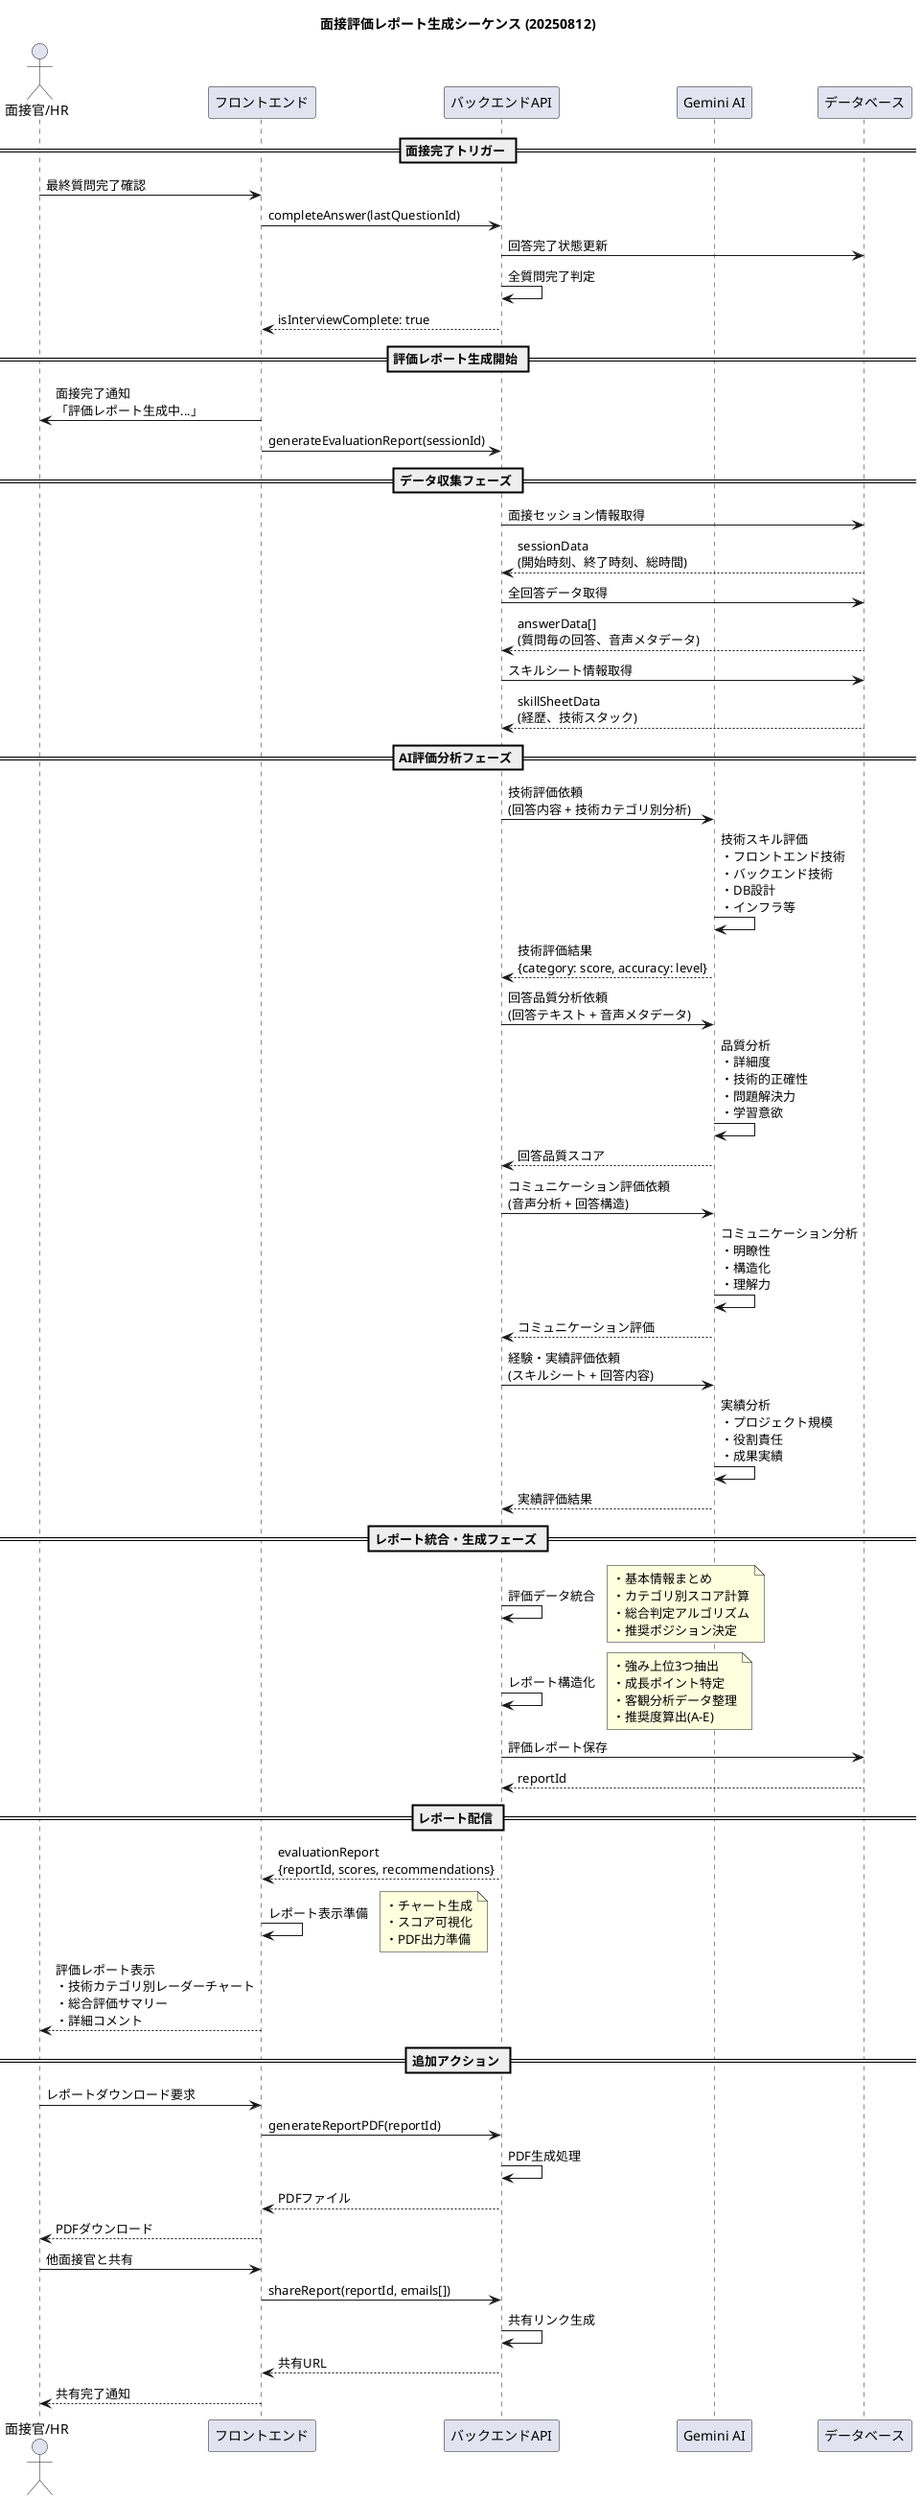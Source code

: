 @startuml 面接評価レポート生成シーケンス
title 面接評価レポート生成シーケンス (20250812)

actor User as "面接官/HR"
participant Frontend as "フロントエンド"
participant Backend as "バックエンドAPI"
participant GeminiAI as "Gemini AI"
participant Database as "データベース"

== 面接完了トリガー ==
User -> Frontend: 最終質問完了確認
Frontend -> Backend: completeAnswer(lastQuestionId)
Backend -> Database: 回答完了状態更新
Backend -> Backend: 全質問完了判定
Backend --> Frontend: isInterviewComplete: true

== 評価レポート生成開始 ==
Frontend -> User: 面接完了通知\n「評価レポート生成中...」
Frontend -> Backend: generateEvaluationReport(sessionId)

== データ収集フェーズ ==
Backend -> Database: 面接セッション情報取得
Database --> Backend: sessionData\n(開始時刻、終了時刻、総時間)

Backend -> Database: 全回答データ取得
Database --> Backend: answerData[]\n(質問毎の回答、音声メタデータ)

Backend -> Database: スキルシート情報取得  
Database --> Backend: skillSheetData\n(経歴、技術スタック)

== AI評価分析フェーズ ==
Backend -> GeminiAI: 技術評価依頼\n(回答内容 + 技術カテゴリ別分析)
GeminiAI -> GeminiAI: 技術スキル評価\n・フロントエンド技術\n・バックエンド技術\n・DB設計\n・インフラ等
GeminiAI --> Backend: 技術評価結果\n{category: score, accuracy: level}

Backend -> GeminiAI: 回答品質分析依頼\n(回答テキスト + 音声メタデータ)
GeminiAI -> GeminiAI: 品質分析\n・詳細度\n・技術的正確性\n・問題解決力\n・学習意欲
GeminiAI --> Backend: 回答品質スコア

Backend -> GeminiAI: コミュニケーション評価依頼\n(音声分析 + 回答構造)
GeminiAI -> GeminiAI: コミュニケーション分析\n・明瞭性\n・構造化\n・理解力
GeminiAI --> Backend: コミュニケーション評価

Backend -> GeminiAI: 経験・実績評価依頼\n(スキルシート + 回答内容)
GeminiAI -> GeminiAI: 実績分析\n・プロジェクト規模\n・役割責任\n・成果実績
GeminiAI --> Backend: 実績評価結果

== レポート統合・生成フェーズ ==
Backend -> Backend: 評価データ統合
note right: ・基本情報まとめ\n・カテゴリ別スコア計算\n・総合判定アルゴリズム\n・推奨ポジション決定

Backend -> Backend: レポート構造化
note right: ・強み上位3つ抽出\n・成長ポイント特定\n・客観分析データ整理\n・推奨度算出(A-E)

Backend -> Database: 評価レポート保存
Database --> Backend: reportId

== レポート配信 ==
Backend --> Frontend: evaluationReport\n{reportId, scores, recommendations}

Frontend -> Frontend: レポート表示準備
note right: ・チャート生成\n・スコア可視化\n・PDF出力準備

Frontend --> User: 評価レポート表示\n・技術カテゴリ別レーダーチャート\n・総合評価サマリー\n・詳細コメント

== 追加アクション ==
User -> Frontend: レポートダウンロード要求
Frontend -> Backend: generateReportPDF(reportId)
Backend -> Backend: PDF生成処理
Backend --> Frontend: PDFファイル
Frontend --> User: PDFダウンロード

User -> Frontend: 他面接官と共有
Frontend -> Backend: shareReport(reportId, emails[])
Backend -> Backend: 共有リンク生成
Backend --> Frontend: 共有URL
Frontend --> User: 共有完了通知

@enduml